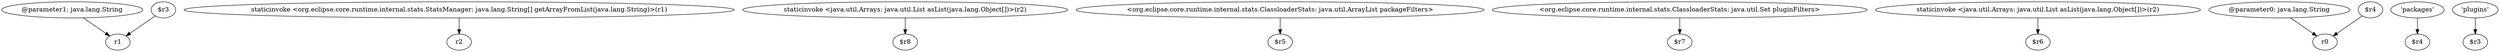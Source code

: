 digraph g {
0[label="@parameter1: java.lang.String"]
1[label="r1"]
0->1[label=""]
2[label="staticinvoke <org.eclipse.core.runtime.internal.stats.StatsManager: java.lang.String[] getArrayFromList(java.lang.String)>(r1)"]
3[label="r2"]
2->3[label=""]
4[label="staticinvoke <java.util.Arrays: java.util.List asList(java.lang.Object[])>(r2)"]
5[label="$r8"]
4->5[label=""]
6[label="$r3"]
6->1[label=""]
7[label="<org.eclipse.core.runtime.internal.stats.ClassloaderStats: java.util.ArrayList packageFilters>"]
8[label="$r5"]
7->8[label=""]
9[label="<org.eclipse.core.runtime.internal.stats.ClassloaderStats: java.util.Set pluginFilters>"]
10[label="$r7"]
9->10[label=""]
11[label="staticinvoke <java.util.Arrays: java.util.List asList(java.lang.Object[])>(r2)"]
12[label="$r6"]
11->12[label=""]
13[label="@parameter0: java.lang.String"]
14[label="r0"]
13->14[label=""]
15[label="'packages'"]
16[label="$r4"]
15->16[label=""]
17[label="$r4"]
17->14[label=""]
18[label="'plugins'"]
19[label="$r3"]
18->19[label=""]
}